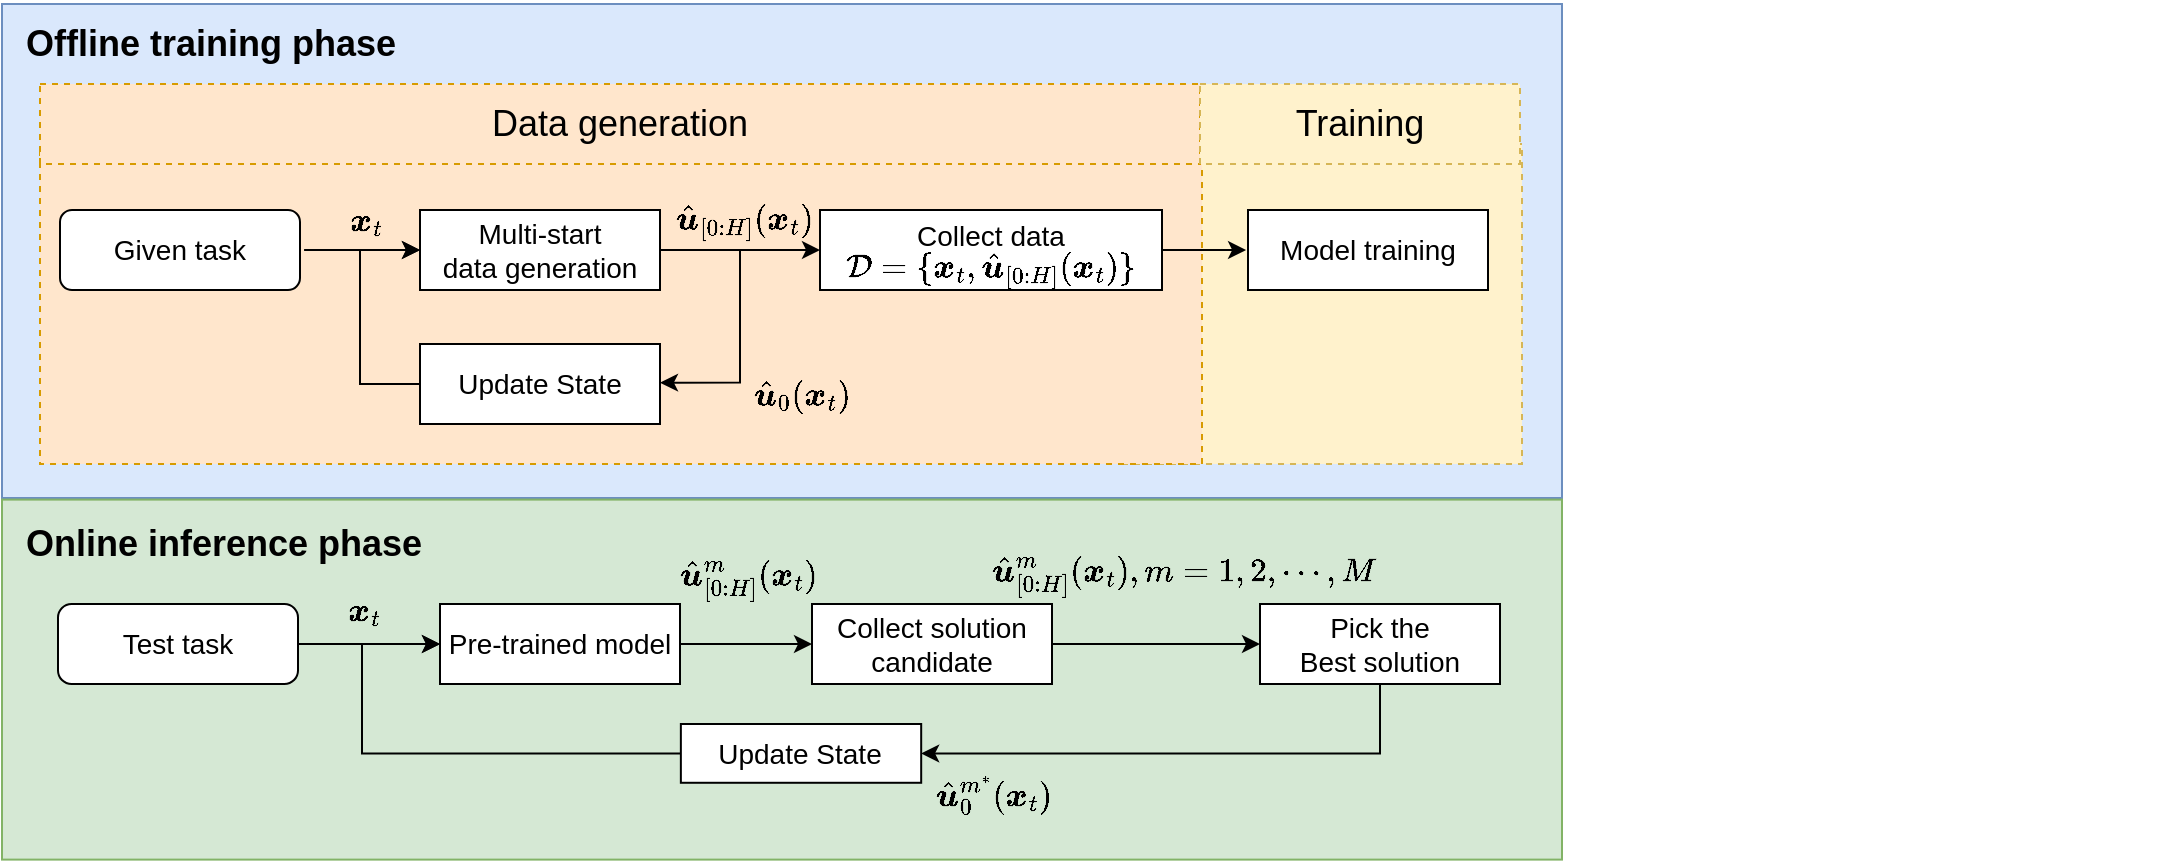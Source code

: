 <mxfile version="24.9.2">
  <diagram name="Page-1" id="e3gkD7dYZ0ZkzzBCNV1E">
    <mxGraphModel dx="2896" dy="785" grid="1" gridSize="10" guides="1" tooltips="1" connect="1" arrows="1" fold="1" page="1" pageScale="1" pageWidth="827" pageHeight="1169" math="1" shadow="0">
      <root>
        <mxCell id="0" />
        <mxCell id="1" parent="0" />
        <mxCell id="9mTSWFHz8PvkYDLNYMSd-6" value="&lt;h2&gt;&lt;br&gt;&lt;/h2&gt;" style="rounded=0;whiteSpace=wrap;html=1;labelBackgroundColor=none;fillColor=#dae8fc;strokeColor=#6c8ebf;align=left;" parent="1" vertex="1">
          <mxGeometry x="-1410" y="150" width="780" height="247" as="geometry" />
        </mxCell>
        <mxCell id="9mTSWFHz8PvkYDLNYMSd-1" value="" style="group" parent="1" vertex="1" connectable="0">
          <mxGeometry x="-1410" y="400" width="1090" height="180" as="geometry" />
        </mxCell>
        <mxCell id="9mTSWFHz8PvkYDLNYMSd-2" value="&lt;h2&gt;&lt;br&gt;&lt;/h2&gt;" style="rounded=0;whiteSpace=wrap;html=1;labelBackgroundColor=none;fillColor=#d5e8d4;strokeColor=#82b366;align=left;" parent="9mTSWFHz8PvkYDLNYMSd-1" vertex="1">
          <mxGeometry y="-2.2" width="780" height="180" as="geometry" />
        </mxCell>
        <mxCell id="9mTSWFHz8PvkYDLNYMSd-3" value="Online inference phase" style="text;align=left;verticalAlign=middle;resizable=0;points=[];autosize=1;strokeColor=none;fillColor=none;labelBackgroundColor=none;labelBorderColor=none;fontColor=default;fontStyle=1;fontSize=18;" parent="9mTSWFHz8PvkYDLNYMSd-1" vertex="1">
          <mxGeometry x="10.003" y="-2.2" width="210" height="40" as="geometry" />
        </mxCell>
        <mxCell id="9mTSWFHz8PvkYDLNYMSd-4" value="&lt;font style=&quot;font-size: 14px;&quot;&gt;Update State&lt;/font&gt;" style="rounded=0;whiteSpace=wrap;html=1;labelBackgroundColor=none;glass=0;shadow=0;" parent="9mTSWFHz8PvkYDLNYMSd-1" vertex="1">
          <mxGeometry x="339.432" y="110.0" width="120.158" height="29.388" as="geometry" />
        </mxCell>
        <mxCell id="3uNPWDbjrMs0_n17cbbF-1" value="&lt;div style=&quot;&quot;&gt;&lt;font style=&quot;font-size: 14px;&quot;&gt;$$\boldsymbol&amp;nbsp;{x}_t$$&lt;/font&gt;&lt;/div&gt;" style="text;html=1;align=center;verticalAlign=middle;resizable=0;points=[];autosize=1;strokeColor=none;fillColor=none;" parent="9mTSWFHz8PvkYDLNYMSd-1" vertex="1">
          <mxGeometry x="101" y="37.8" width="160" height="30" as="geometry" />
        </mxCell>
        <mxCell id="x7uKTYSFfNFCZc-IWXEO-1" value="&lt;div style=&quot;&quot;&gt;&lt;font style=&quot;font-size: 14px;&quot;&gt;$$\hat{\boldsymbol{u}}^m_{[0:H]}(\boldsymbol{x}_t)$$&lt;/font&gt;&lt;/div&gt;" style="text;html=1;align=center;verticalAlign=middle;resizable=0;points=[];autosize=1;strokeColor=none;fillColor=none;" parent="9mTSWFHz8PvkYDLNYMSd-1" vertex="1">
          <mxGeometry x="193" y="21.8" width="360" height="30" as="geometry" />
        </mxCell>
        <mxCell id="x7uKTYSFfNFCZc-IWXEO-2" value="&lt;div style=&quot;&quot;&gt;&lt;font style=&quot;font-size: 14px;&quot;&gt;$$\hat{\boldsymbol{u}}^m_{[0:H]}(\boldsymbol{x}_t),m=1,2,\cdots,M$$&lt;/font&gt;&lt;/div&gt;" style="text;html=1;align=center;verticalAlign=middle;resizable=0;points=[];autosize=1;strokeColor=none;fillColor=none;" parent="9mTSWFHz8PvkYDLNYMSd-1" vertex="1">
          <mxGeometry x="361" y="20" width="460" height="30" as="geometry" />
        </mxCell>
        <mxCell id="x7uKTYSFfNFCZc-IWXEO-5" value="&lt;div style=&quot;&quot;&gt;&lt;font style=&quot;font-size: 14px;&quot;&gt;$$\hat{\boldsymbol{u}}^{m^*}_{0}(\boldsymbol{x}_t)$$&lt;/font&gt;&lt;/div&gt;" style="text;html=1;align=center;verticalAlign=middle;resizable=0;points=[];autosize=1;strokeColor=none;fillColor=none;" parent="9mTSWFHz8PvkYDLNYMSd-1" vertex="1">
          <mxGeometry x="316" y="130" width="360" height="30" as="geometry" />
        </mxCell>
        <mxCell id="9mTSWFHz8PvkYDLNYMSd-10" style="edgeStyle=orthogonalEdgeStyle;rounded=0;orthogonalLoop=1;jettySize=auto;html=1;exitX=1;exitY=0.5;exitDx=0;exitDy=0;entryX=0;entryY=0.5;entryDx=0;entryDy=0;" parent="1" source="9mTSWFHz8PvkYDLNYMSd-11" target="9mTSWFHz8PvkYDLNYMSd-18" edge="1">
          <mxGeometry relative="1" as="geometry" />
        </mxCell>
        <mxCell id="9mTSWFHz8PvkYDLNYMSd-11" value="&lt;font style=&quot;font-size: 14px;&quot;&gt;Test task&lt;/font&gt;" style="rounded=1;whiteSpace=wrap;html=1;labelBackgroundColor=none;gradientColor=none;arcSize=17;" parent="1" vertex="1">
          <mxGeometry x="-1382" y="450" width="120" height="40" as="geometry" />
        </mxCell>
        <mxCell id="9mTSWFHz8PvkYDLNYMSd-17" style="edgeStyle=orthogonalEdgeStyle;rounded=0;orthogonalLoop=1;jettySize=auto;html=1;exitX=1;exitY=0.5;exitDx=0;exitDy=0;entryX=0;entryY=0.5;entryDx=0;entryDy=0;" parent="1" source="9mTSWFHz8PvkYDLNYMSd-18" target="9mTSWFHz8PvkYDLNYMSd-20" edge="1">
          <mxGeometry relative="1" as="geometry" />
        </mxCell>
        <mxCell id="9mTSWFHz8PvkYDLNYMSd-18" value="&lt;font style=&quot;font-size: 14px;&quot;&gt;Pre-trained model&lt;/font&gt;" style="rounded=0;whiteSpace=wrap;html=1;labelBackgroundColor=none;" parent="1" vertex="1">
          <mxGeometry x="-1191" y="450" width="120" height="40" as="geometry" />
        </mxCell>
        <mxCell id="9mTSWFHz8PvkYDLNYMSd-19" style="edgeStyle=orthogonalEdgeStyle;rounded=0;orthogonalLoop=1;jettySize=auto;html=1;exitX=1;exitY=0.5;exitDx=0;exitDy=0;" parent="1" source="9mTSWFHz8PvkYDLNYMSd-20" target="9mTSWFHz8PvkYDLNYMSd-22" edge="1">
          <mxGeometry relative="1" as="geometry" />
        </mxCell>
        <mxCell id="9mTSWFHz8PvkYDLNYMSd-20" value="&lt;font style=&quot;font-size: 14px;&quot;&gt;Collect solution candidate&lt;/font&gt;" style="rounded=0;whiteSpace=wrap;html=1;labelBackgroundColor=none;" parent="1" vertex="1">
          <mxGeometry x="-1005" y="450" width="120" height="40" as="geometry" />
        </mxCell>
        <mxCell id="9mTSWFHz8PvkYDLNYMSd-21" style="edgeStyle=orthogonalEdgeStyle;rounded=0;orthogonalLoop=1;jettySize=auto;html=1;exitX=0.5;exitY=1;exitDx=0;exitDy=0;entryX=1;entryY=0.5;entryDx=0;entryDy=0;" parent="1" source="9mTSWFHz8PvkYDLNYMSd-22" target="9mTSWFHz8PvkYDLNYMSd-4" edge="1">
          <mxGeometry relative="1" as="geometry" />
        </mxCell>
        <mxCell id="9mTSWFHz8PvkYDLNYMSd-22" value="&lt;font style=&quot;font-size: 14px;&quot;&gt;Pick the &lt;br&gt;Best solution&lt;/font&gt;" style="rounded=0;whiteSpace=wrap;html=1;labelBackgroundColor=none;" parent="1" vertex="1">
          <mxGeometry x="-781" y="450" width="120" height="40" as="geometry" />
        </mxCell>
        <mxCell id="9mTSWFHz8PvkYDLNYMSd-38" style="edgeStyle=orthogonalEdgeStyle;rounded=0;orthogonalLoop=1;jettySize=auto;html=1;exitX=0;exitY=0.5;exitDx=0;exitDy=0;entryX=0;entryY=0.5;entryDx=0;entryDy=0;" parent="1" source="9mTSWFHz8PvkYDLNYMSd-4" target="9mTSWFHz8PvkYDLNYMSd-18" edge="1">
          <mxGeometry relative="1" as="geometry">
            <Array as="points">
              <mxPoint x="-1230" y="525" />
              <mxPoint x="-1230" y="470" />
            </Array>
          </mxGeometry>
        </mxCell>
        <mxCell id="9mTSWFHz8PvkYDLNYMSd-8" value="" style="rounded=0;whiteSpace=wrap;html=1;labelBackgroundColor=none;dashed=1;fillColor=#fff2cc;strokeColor=#d6b656;" parent="1" vertex="1">
          <mxGeometry x="-851" y="220" width="201" height="160" as="geometry" />
        </mxCell>
        <mxCell id="9mTSWFHz8PvkYDLNYMSd-9" value="" style="rounded=0;whiteSpace=wrap;html=1;labelBackgroundColor=none;dashed=1;fillColor=#ffe6cc;strokeColor=#d79b00;" parent="1" vertex="1">
          <mxGeometry x="-1391" y="220" width="581" height="160" as="geometry" />
        </mxCell>
        <mxCell id="9mTSWFHz8PvkYDLNYMSd-12" value="&lt;font style=&quot;font-size: 14px;&quot;&gt;Given task&lt;/font&gt;" style="rounded=1;whiteSpace=wrap;html=1;labelBackgroundColor=none;" parent="1" vertex="1">
          <mxGeometry x="-1381" y="253" width="120" height="40" as="geometry" />
        </mxCell>
        <mxCell id="9mTSWFHz8PvkYDLNYMSd-13" value="&lt;font style=&quot;font-size: 14px;&quot;&gt;Multi-start &lt;br&gt;data generation&lt;/font&gt;" style="rounded=0;whiteSpace=wrap;html=1;labelBackgroundColor=none;" parent="1" vertex="1">
          <mxGeometry x="-1201" y="253" width="120" height="40" as="geometry" />
        </mxCell>
        <mxCell id="9mTSWFHz8PvkYDLNYMSd-14" value="&lt;font style=&quot;font-size: 14px;&quot;&gt;Update State&lt;/font&gt;" style="rounded=0;whiteSpace=wrap;html=1;labelBackgroundColor=none;" parent="1" vertex="1">
          <mxGeometry x="-1201" y="320" width="120" height="40" as="geometry" />
        </mxCell>
        <mxCell id="9mTSWFHz8PvkYDLNYMSd-15" value="&lt;font style=&quot;font-size: 14px;&quot;&gt;Collect data&lt;/font&gt;&lt;div&gt;&lt;br&gt;&lt;/div&gt;" style="rounded=0;whiteSpace=wrap;html=1;labelBackgroundColor=none;" parent="1" vertex="1">
          <mxGeometry x="-1001" y="253" width="171" height="40" as="geometry" />
        </mxCell>
        <mxCell id="9mTSWFHz8PvkYDLNYMSd-16" value="&lt;font style=&quot;font-size: 14px;&quot;&gt;Model training&lt;/font&gt;" style="rounded=0;whiteSpace=wrap;html=1;labelBackgroundColor=none;" parent="1" vertex="1">
          <mxGeometry x="-787" y="253" width="120" height="40" as="geometry" />
        </mxCell>
        <mxCell id="9mTSWFHz8PvkYDLNYMSd-23" value="" style="endArrow=classic;html=1;rounded=0;exitX=1.017;exitY=0.5;exitDx=0;exitDy=0;exitPerimeter=0;entryX=0;entryY=0.5;entryDx=0;entryDy=0;entryPerimeter=0;" parent="1" source="9mTSWFHz8PvkYDLNYMSd-12" target="9mTSWFHz8PvkYDLNYMSd-13" edge="1">
          <mxGeometry width="50" height="50" relative="1" as="geometry">
            <mxPoint x="-1261" y="303" as="sourcePoint" />
            <mxPoint x="-1211" y="253" as="targetPoint" />
          </mxGeometry>
        </mxCell>
        <mxCell id="9mTSWFHz8PvkYDLNYMSd-24" value="" style="endArrow=classic;html=1;rounded=0;exitX=1;exitY=0.5;exitDx=0;exitDy=0;exitPerimeter=0;entryX=0;entryY=0.5;entryDx=0;entryDy=0;entryPerimeter=0;" parent="1" source="9mTSWFHz8PvkYDLNYMSd-13" target="9mTSWFHz8PvkYDLNYMSd-15" edge="1">
          <mxGeometry width="50" height="50" relative="1" as="geometry">
            <mxPoint x="-1121" y="393" as="sourcePoint" />
            <mxPoint x="-1021" y="273" as="targetPoint" />
          </mxGeometry>
        </mxCell>
        <mxCell id="9mTSWFHz8PvkYDLNYMSd-25" value="&lt;div style=&quot;&quot;&gt;&lt;font style=&quot;font-size: 14px;&quot;&gt;$$\boldsymbol&amp;nbsp;{x}_t$$&lt;/font&gt;&lt;/div&gt;" style="text;html=1;align=center;verticalAlign=middle;resizable=0;points=[];autosize=1;strokeColor=none;fillColor=none;" parent="1" vertex="1">
          <mxGeometry x="-1308" y="243" width="160" height="30" as="geometry" />
        </mxCell>
        <mxCell id="9mTSWFHz8PvkYDLNYMSd-27" value="" style="endArrow=classic;html=1;rounded=0;exitX=1;exitY=0.5;exitDx=0;exitDy=0;exitPerimeter=0;edgeStyle=orthogonalEdgeStyle;entryX=1;entryY=0.483;entryDx=0;entryDy=0;entryPerimeter=0;" parent="1" source="9mTSWFHz8PvkYDLNYMSd-13" target="9mTSWFHz8PvkYDLNYMSd-14" edge="1">
          <mxGeometry width="50" height="50" relative="1" as="geometry">
            <mxPoint x="-871" y="493" as="sourcePoint" />
            <mxPoint x="-821" y="443" as="targetPoint" />
            <Array as="points">
              <mxPoint x="-1041" y="273" />
              <mxPoint x="-1041" y="339" />
            </Array>
          </mxGeometry>
        </mxCell>
        <mxCell id="9mTSWFHz8PvkYDLNYMSd-28" value="" style="endArrow=classic;html=1;rounded=0;exitX=0;exitY=0.5;exitDx=0;exitDy=0;exitPerimeter=0;edgeStyle=orthogonalEdgeStyle;entryX=0;entryY=0.5;entryDx=0;entryDy=0;entryPerimeter=0;" parent="1" source="9mTSWFHz8PvkYDLNYMSd-14" target="9mTSWFHz8PvkYDLNYMSd-13" edge="1">
          <mxGeometry width="50" height="50" relative="1" as="geometry">
            <mxPoint x="-871" y="493" as="sourcePoint" />
            <mxPoint x="-1231" y="303" as="targetPoint" />
            <Array as="points">
              <mxPoint x="-1231" y="340" />
              <mxPoint x="-1231" y="273" />
            </Array>
          </mxGeometry>
        </mxCell>
        <mxCell id="9mTSWFHz8PvkYDLNYMSd-29" value="" style="endArrow=classic;html=1;rounded=0;exitX=1;exitY=0.5;exitDx=0;exitDy=0;exitPerimeter=0;entryX=-0.008;entryY=0.5;entryDx=0;entryDy=0;entryPerimeter=0;" parent="1" source="9mTSWFHz8PvkYDLNYMSd-15" target="9mTSWFHz8PvkYDLNYMSd-16" edge="1">
          <mxGeometry width="50" height="50" relative="1" as="geometry">
            <mxPoint x="-831" y="323" as="sourcePoint" />
            <mxPoint x="-781" y="273" as="targetPoint" />
          </mxGeometry>
        </mxCell>
        <mxCell id="9mTSWFHz8PvkYDLNYMSd-30" value="" style="group" parent="1" vertex="1" connectable="0">
          <mxGeometry x="-1391" y="180" width="750" height="210.0" as="geometry" />
        </mxCell>
        <mxCell id="9mTSWFHz8PvkYDLNYMSd-31" value="&lt;font style=&quot;font-size: 18px;&quot;&gt;Data generation&lt;/font&gt;" style="rounded=0;whiteSpace=wrap;html=1;labelBackgroundColor=none;dashed=1;fillColor=#ffe6cc;strokeColor=#d79b00;" parent="9mTSWFHz8PvkYDLNYMSd-30" vertex="1">
          <mxGeometry y="10" width="580" height="40" as="geometry" />
        </mxCell>
        <mxCell id="9mTSWFHz8PvkYDLNYMSd-32" value="&lt;font style=&quot;font-size: 18px;&quot;&gt;Training&lt;/font&gt;" style="rounded=0;whiteSpace=wrap;html=1;labelBackgroundColor=none;dashed=1;fillColor=#fff2cc;strokeColor=#d6b656;" parent="9mTSWFHz8PvkYDLNYMSd-30" vertex="1">
          <mxGeometry x="580" y="10" width="160" height="40" as="geometry" />
        </mxCell>
        <mxCell id="9mTSWFHz8PvkYDLNYMSd-26" value="&lt;div style=&quot;&quot;&gt;&lt;font style=&quot;font-size: 14px;&quot;&gt;$$\hat{\boldsymbol{u}}_{[0:H]}(\boldsymbol{x}_t)$$&lt;/font&gt;&lt;/div&gt;" style="text;html=1;align=center;verticalAlign=middle;resizable=0;points=[];autosize=1;strokeColor=none;fillColor=none;" parent="9mTSWFHz8PvkYDLNYMSd-30" vertex="1">
          <mxGeometry x="182" y="63" width="340" height="30" as="geometry" />
        </mxCell>
        <mxCell id="9mTSWFHz8PvkYDLNYMSd-33" value="&lt;span style=&quot;text-wrap-style: initial;&quot;&gt;&lt;font style=&quot;font-size: 14px;&quot;&gt;$$\mathcal{D}=\{\boldsymbol{x}_t, \hat{\boldsymbol{u}}_{[0:H]}(\boldsymbol{x}_t)&amp;nbsp;\}$$&lt;/font&gt;&lt;/span&gt;" style="text;html=1;align=center;verticalAlign=middle;resizable=0;points=[];autosize=1;strokeColor=none;fillColor=none;" parent="9mTSWFHz8PvkYDLNYMSd-30" vertex="1">
          <mxGeometry x="200" y="87" width="550" height="30" as="geometry" />
        </mxCell>
        <mxCell id="tGmIHbTgJq2UJD_eWNQQ-1" value="&lt;div style=&quot;&quot;&gt;&lt;font style=&quot;font-size: 14px;&quot;&gt;$$\hat{\boldsymbol{u}}_{0}(\boldsymbol{x}_t)$$&lt;/font&gt;&lt;/div&gt;" style="text;html=1;align=center;verticalAlign=middle;resizable=0;points=[];autosize=1;strokeColor=none;fillColor=none;" parent="9mTSWFHz8PvkYDLNYMSd-30" vertex="1">
          <mxGeometry x="221" y="150" width="320" height="30" as="geometry" />
        </mxCell>
        <mxCell id="CE3NK2xdvEw9m7_OeaKo-3" value="Offline training phase" style="text;align=left;verticalAlign=middle;resizable=0;points=[];autosize=1;strokeColor=none;fillColor=none;labelBackgroundColor=none;labelBorderColor=none;fontColor=default;fontStyle=1;fontSize=18;" parent="1" vertex="1">
          <mxGeometry x="-1399.997" y="148" width="190" height="40" as="geometry" />
        </mxCell>
      </root>
    </mxGraphModel>
  </diagram>
</mxfile>
